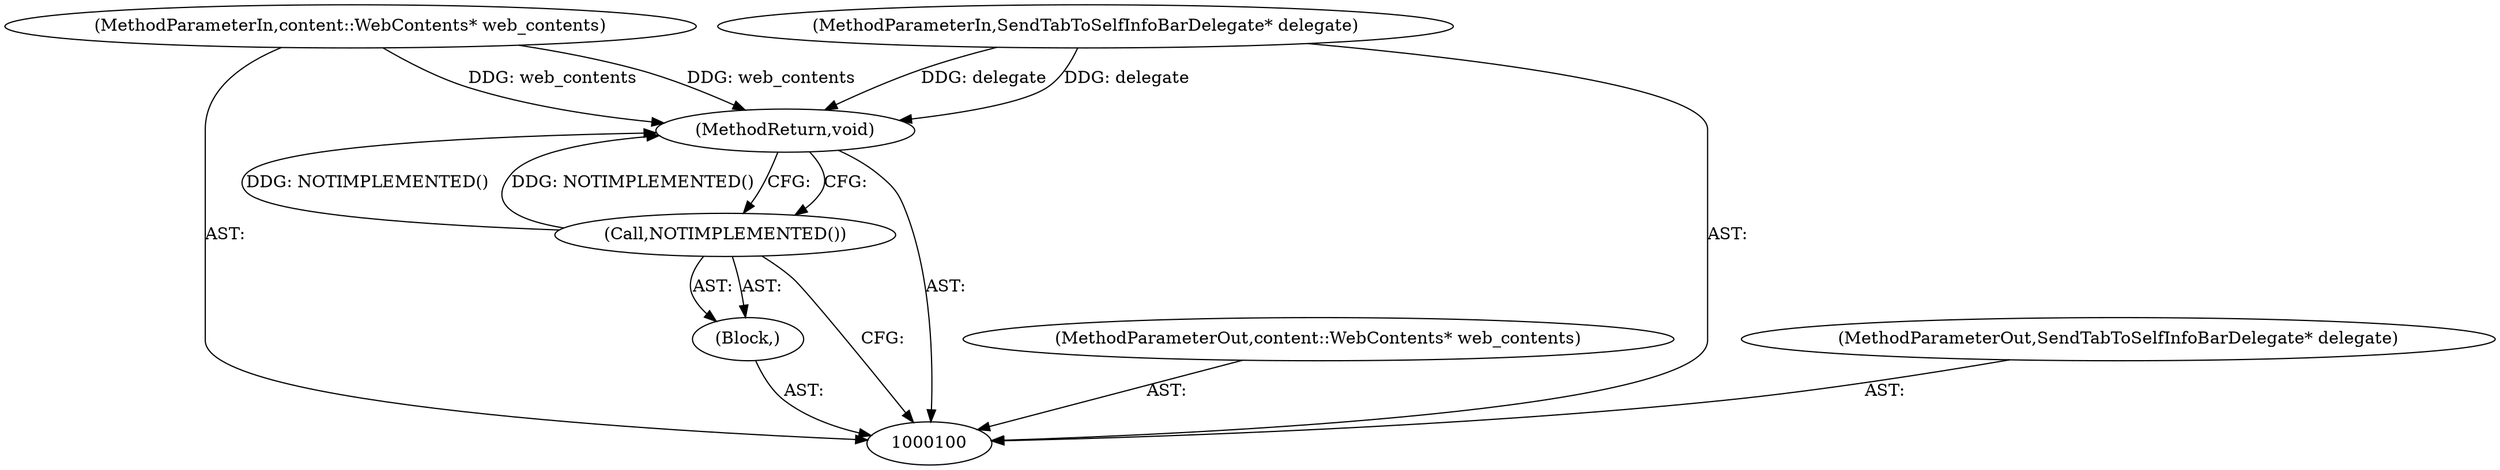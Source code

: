 digraph "1_Chrome_2a1d9fff62718d7175bf47c7903dda127ee0228c" {
"1000105" [label="(MethodReturn,void)"];
"1000101" [label="(MethodParameterIn,content::WebContents* web_contents)"];
"1000113" [label="(MethodParameterOut,content::WebContents* web_contents)"];
"1000102" [label="(MethodParameterIn,SendTabToSelfInfoBarDelegate* delegate)"];
"1000114" [label="(MethodParameterOut,SendTabToSelfInfoBarDelegate* delegate)"];
"1000103" [label="(Block,)"];
"1000104" [label="(Call,NOTIMPLEMENTED())"];
"1000105" -> "1000100"  [label="AST: "];
"1000105" -> "1000104"  [label="CFG: "];
"1000104" -> "1000105"  [label="DDG: NOTIMPLEMENTED()"];
"1000102" -> "1000105"  [label="DDG: delegate"];
"1000101" -> "1000105"  [label="DDG: web_contents"];
"1000101" -> "1000100"  [label="AST: "];
"1000101" -> "1000105"  [label="DDG: web_contents"];
"1000113" -> "1000100"  [label="AST: "];
"1000102" -> "1000100"  [label="AST: "];
"1000102" -> "1000105"  [label="DDG: delegate"];
"1000114" -> "1000100"  [label="AST: "];
"1000103" -> "1000100"  [label="AST: "];
"1000104" -> "1000103"  [label="AST: "];
"1000104" -> "1000103"  [label="AST: "];
"1000104" -> "1000100"  [label="CFG: "];
"1000105" -> "1000104"  [label="CFG: "];
"1000104" -> "1000105"  [label="DDG: NOTIMPLEMENTED()"];
}
